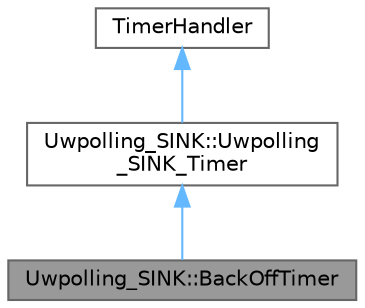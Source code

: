 digraph "Uwpolling_SINK::BackOffTimer"
{
 // LATEX_PDF_SIZE
  bgcolor="transparent";
  edge [fontname=Helvetica,fontsize=10,labelfontname=Helvetica,labelfontsize=10];
  node [fontname=Helvetica,fontsize=10,shape=box,height=0.2,width=0.4];
  Node1 [id="Node000001",label="Uwpolling_SINK::BackOffTimer",height=0.2,width=0.4,color="gray40", fillcolor="grey60", style="filled", fontcolor="black",tooltip="Class (inherited from Uwpolling_SINK_Timer) used to handle the time of backoff of the node before tra..."];
  Node2 -> Node1 [id="edge1_Node000001_Node000002",dir="back",color="steelblue1",style="solid",tooltip=" "];
  Node2 [id="Node000002",label="Uwpolling_SINK::Uwpolling\l_SINK_Timer",height=0.2,width=0.4,color="gray40", fillcolor="white", style="filled",URL="$classUwpolling__SINK_1_1Uwpolling__SINK__Timer.html",tooltip="Class that describes the timer in the SINK."];
  Node3 -> Node2 [id="edge2_Node000002_Node000003",dir="back",color="steelblue1",style="solid",tooltip=" "];
  Node3 [id="Node000003",label="TimerHandler",height=0.2,width=0.4,color="gray40", fillcolor="white", style="filled",tooltip=" "];
}

